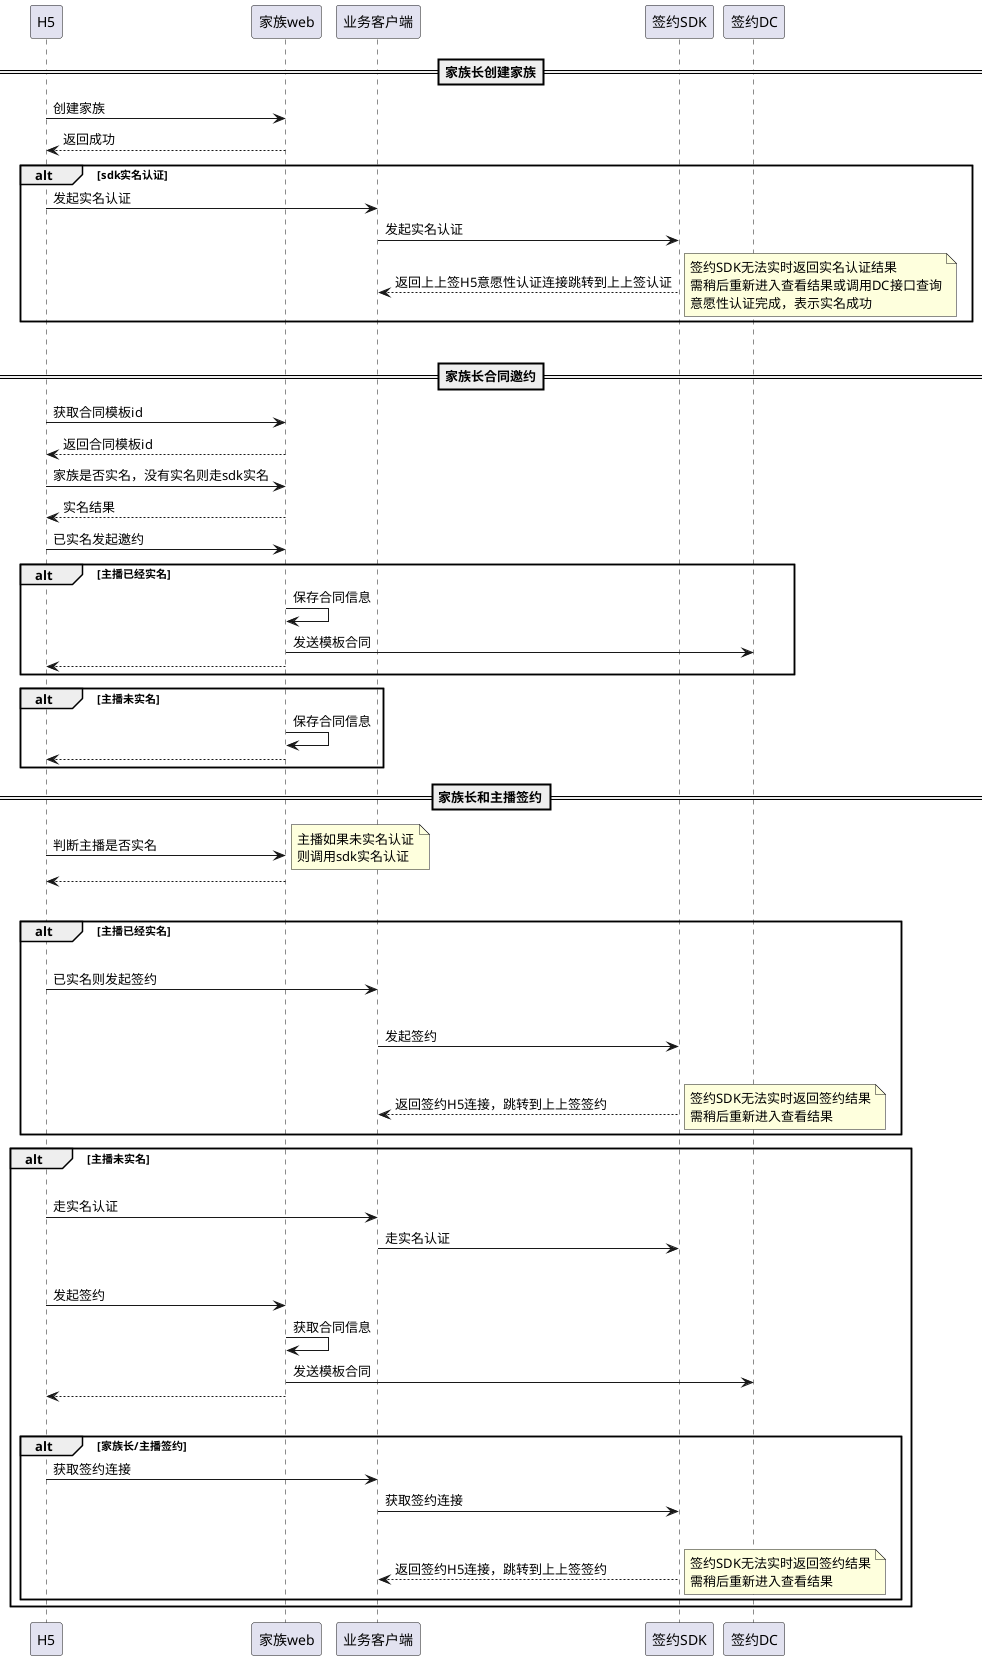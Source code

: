 @startuml
==家族长创建家族==
H5->家族web: 创建家族
家族web --> H5: 返回成功

alt sdk实名认证
H5 -> 业务客户端: 发起实名认证
业务客户端 -> 签约SDK: 发起实名认证
签约SDK -->业务客户端: 返回上上签H5意愿性认证连接跳转到上上签认证
note right
签约SDK无法实时返回实名认证结果
需稍后重新进入查看结果或调用DC接口查询
意愿性认证完成，表示实名成功
end note
end
|||
==家族长合同邀约==
H5 -> 家族web: 获取合同模板id
家族web --> H5: 返回合同模板id
H5 -> 家族web:家族是否实名，没有实名则走sdk实名
家族web --> H5:实名结果
H5 -> 家族web:已实名发起邀约
alt 主播已经实名
家族web -> 家族web: 保存合同信息
家族web -> 签约DC:发送模板合同
家族web --> H5
end
alt 主播未实名
家族web -> 家族web: 保存合同信息
家族web --> H5
end
==家族长和主播签约==
H5 -> 家族web: 判断主播是否实名
note right
主播如果未实名认证
则调用sdk实名认证
end note
家族web --> H5
|||
alt 主播已经实名
|||
H5 -> 业务客户端: 已实名则发起签约
|||
业务客户端 -> 签约SDK: 发起签约
|||
签约SDK--> 业务客户端 : 返回签约H5连接，跳转到上上签签约
note right
签约SDK无法实时返回签约结果
需稍后重新进入查看结果
end note
end

alt 主播未实名
|||
H5 -> 业务客户端: 走实名认证
业务客户端 -> 签约SDK: 走实名认证
|||
H5  -> 家族web: 发起签约
家族web -> 家族web: 获取合同信息
家族web -> 签约DC:发送模板合同
家族web --> H5
|||
alt 家族长/主播签约
H5  -> 业务客户端:获取签约连接
业务客户端 -> 签约SDK: 获取签约连接
|||
签约SDK--> 业务客户端 : 返回签约H5连接，跳转到上上签签约
note right
签约SDK无法实时返回签约结果
需稍后重新进入查看结果
end note
end
end
@enduml